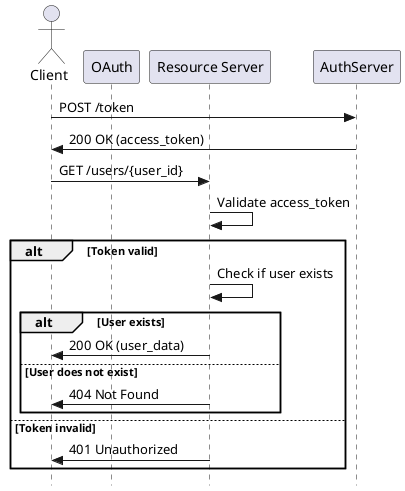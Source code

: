 @startuml lab02_zad01_read_user
skinparam Style strictuml

actor Client as Client
participant "OAuth" as OAuth
participant "Resource Server" as ResourceServer

Client -> AuthServer: POST /token
AuthServer -> Client: 200 OK (access_token)

Client -> ResourceServer: GET /users/{user_id}
ResourceServer -> ResourceServer: Validate access_token
alt Token valid
    ResourceServer -> ResourceServer: Check if user exists
    alt User exists
        ResourceServer -> Client: 200 OK (user_data)
    else User does not exist
        ResourceServer -> Client: 404 Not Found
    end
else Token invalid
    ResourceServer -> Client: 401 Unauthorized
end
@enduml
